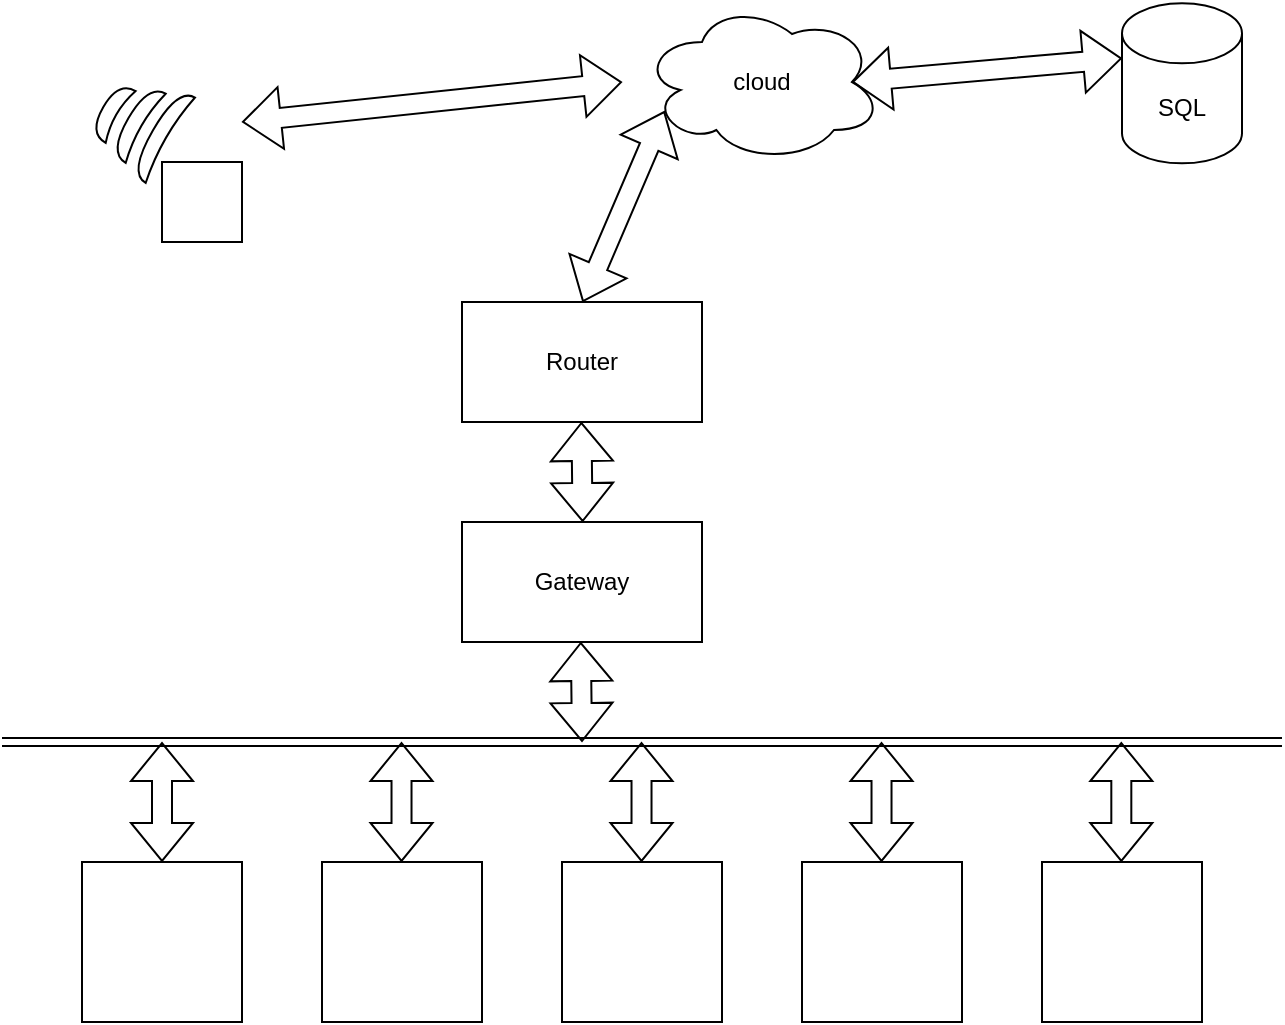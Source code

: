 <mxfile version="24.7.17">
  <diagram name="Página-1" id="4ogbuY2WXQBbzz6w4XQf">
    <mxGraphModel dx="1344" dy="483" grid="1" gridSize="10" guides="1" tooltips="1" connect="1" arrows="1" fold="1" page="1" pageScale="1" pageWidth="1169" pageHeight="827" math="0" shadow="0">
      <root>
        <mxCell id="0" />
        <mxCell id="1" parent="0" />
        <mxCell id="Ca4Y1HuICi13Lwhwx1Ua-1" value="cloud" style="ellipse;shape=cloud;whiteSpace=wrap;html=1;" vertex="1" parent="1">
          <mxGeometry x="420" y="80" width="120" height="80" as="geometry" />
        </mxCell>
        <mxCell id="Ca4Y1HuICi13Lwhwx1Ua-2" value="" style="shape=link;html=1;rounded=0;" edge="1" parent="1">
          <mxGeometry width="100" relative="1" as="geometry">
            <mxPoint x="100" y="450" as="sourcePoint" />
            <mxPoint x="740" y="450" as="targetPoint" />
          </mxGeometry>
        </mxCell>
        <mxCell id="Ca4Y1HuICi13Lwhwx1Ua-3" value="" style="whiteSpace=wrap;html=1;aspect=fixed;" vertex="1" parent="1">
          <mxGeometry x="140" y="510" width="80" height="80" as="geometry" />
        </mxCell>
        <mxCell id="Ca4Y1HuICi13Lwhwx1Ua-4" value="" style="whiteSpace=wrap;html=1;aspect=fixed;" vertex="1" parent="1">
          <mxGeometry x="260" y="510" width="80" height="80" as="geometry" />
        </mxCell>
        <mxCell id="Ca4Y1HuICi13Lwhwx1Ua-5" value="" style="whiteSpace=wrap;html=1;aspect=fixed;" vertex="1" parent="1">
          <mxGeometry x="380" y="510" width="80" height="80" as="geometry" />
        </mxCell>
        <mxCell id="Ca4Y1HuICi13Lwhwx1Ua-6" value="" style="whiteSpace=wrap;html=1;aspect=fixed;" vertex="1" parent="1">
          <mxGeometry x="500" y="510" width="80" height="80" as="geometry" />
        </mxCell>
        <mxCell id="Ca4Y1HuICi13Lwhwx1Ua-7" value="" style="whiteSpace=wrap;html=1;aspect=fixed;" vertex="1" parent="1">
          <mxGeometry x="620" y="510" width="80" height="80" as="geometry" />
        </mxCell>
        <mxCell id="Ca4Y1HuICi13Lwhwx1Ua-8" value="Gateway" style="rounded=0;whiteSpace=wrap;html=1;" vertex="1" parent="1">
          <mxGeometry x="330" y="340" width="120" height="60" as="geometry" />
        </mxCell>
        <mxCell id="Ca4Y1HuICi13Lwhwx1Ua-9" value="Router" style="rounded=0;whiteSpace=wrap;html=1;" vertex="1" parent="1">
          <mxGeometry x="330" y="230" width="120" height="60" as="geometry" />
        </mxCell>
        <mxCell id="Ca4Y1HuICi13Lwhwx1Ua-10" value="" style="shape=flexArrow;endArrow=classic;startArrow=classic;html=1;rounded=0;exitX=0.5;exitY=0;exitDx=0;exitDy=0;" edge="1" parent="1" source="Ca4Y1HuICi13Lwhwx1Ua-3">
          <mxGeometry width="100" height="100" relative="1" as="geometry">
            <mxPoint x="530" y="470" as="sourcePoint" />
            <mxPoint x="180" y="450" as="targetPoint" />
          </mxGeometry>
        </mxCell>
        <mxCell id="Ca4Y1HuICi13Lwhwx1Ua-11" value="" style="shape=flexArrow;endArrow=classic;startArrow=classic;html=1;rounded=0;exitX=0.5;exitY=0;exitDx=0;exitDy=0;" edge="1" parent="1">
          <mxGeometry width="100" height="100" relative="1" as="geometry">
            <mxPoint x="659.66" y="510" as="sourcePoint" />
            <mxPoint x="659.66" y="450" as="targetPoint" />
          </mxGeometry>
        </mxCell>
        <mxCell id="Ca4Y1HuICi13Lwhwx1Ua-12" value="" style="shape=flexArrow;endArrow=classic;startArrow=classic;html=1;rounded=0;exitX=0.5;exitY=0;exitDx=0;exitDy=0;" edge="1" parent="1">
          <mxGeometry width="100" height="100" relative="1" as="geometry">
            <mxPoint x="539.76" y="510" as="sourcePoint" />
            <mxPoint x="539.76" y="450" as="targetPoint" />
          </mxGeometry>
        </mxCell>
        <mxCell id="Ca4Y1HuICi13Lwhwx1Ua-13" value="" style="shape=flexArrow;endArrow=classic;startArrow=classic;html=1;rounded=0;exitX=0.5;exitY=0;exitDx=0;exitDy=0;" edge="1" parent="1">
          <mxGeometry width="100" height="100" relative="1" as="geometry">
            <mxPoint x="419.76" y="510" as="sourcePoint" />
            <mxPoint x="419.76" y="450" as="targetPoint" />
          </mxGeometry>
        </mxCell>
        <mxCell id="Ca4Y1HuICi13Lwhwx1Ua-14" value="" style="shape=flexArrow;endArrow=classic;startArrow=classic;html=1;rounded=0;exitX=0.5;exitY=0;exitDx=0;exitDy=0;" edge="1" parent="1">
          <mxGeometry width="100" height="100" relative="1" as="geometry">
            <mxPoint x="299.76" y="510" as="sourcePoint" />
            <mxPoint x="299.76" y="450" as="targetPoint" />
          </mxGeometry>
        </mxCell>
        <mxCell id="Ca4Y1HuICi13Lwhwx1Ua-16" value="" style="shape=flexArrow;endArrow=classic;startArrow=classic;html=1;rounded=0;" edge="1" parent="1">
          <mxGeometry width="100" height="100" relative="1" as="geometry">
            <mxPoint x="390" y="450" as="sourcePoint" />
            <mxPoint x="389.41" y="400" as="targetPoint" />
          </mxGeometry>
        </mxCell>
        <mxCell id="Ca4Y1HuICi13Lwhwx1Ua-17" value="" style="shape=flexArrow;endArrow=classic;startArrow=classic;html=1;rounded=0;" edge="1" parent="1">
          <mxGeometry width="100" height="100" relative="1" as="geometry">
            <mxPoint x="390.3" y="340" as="sourcePoint" />
            <mxPoint x="389.71" y="290" as="targetPoint" />
          </mxGeometry>
        </mxCell>
        <mxCell id="Ca4Y1HuICi13Lwhwx1Ua-18" value="" style="shape=flexArrow;endArrow=classic;startArrow=classic;html=1;rounded=0;entryX=0.094;entryY=0.682;entryDx=0;entryDy=0;entryPerimeter=0;" edge="1" parent="1" target="Ca4Y1HuICi13Lwhwx1Ua-1">
          <mxGeometry width="100" height="100" relative="1" as="geometry">
            <mxPoint x="390.3" y="230" as="sourcePoint" />
            <mxPoint x="389.71" y="180" as="targetPoint" />
          </mxGeometry>
        </mxCell>
        <mxCell id="Ca4Y1HuICi13Lwhwx1Ua-19" value="" style="whiteSpace=wrap;html=1;aspect=fixed;" vertex="1" parent="1">
          <mxGeometry x="180" y="160" width="40" height="40" as="geometry" />
        </mxCell>
        <mxCell id="Ca4Y1HuICi13Lwhwx1Ua-20" value="" style="shape=xor;whiteSpace=wrap;html=1;rotation=-150;" vertex="1" parent="1">
          <mxGeometry x="150.0" y="120" width="10" height="30" as="geometry" />
        </mxCell>
        <mxCell id="Ca4Y1HuICi13Lwhwx1Ua-21" value="" style="shape=xor;whiteSpace=wrap;html=1;rotation=-150;" vertex="1" parent="1">
          <mxGeometry x="162.5" y="120.67" width="10" height="40" as="geometry" />
        </mxCell>
        <mxCell id="Ca4Y1HuICi13Lwhwx1Ua-22" value="" style="shape=xor;whiteSpace=wrap;html=1;rotation=-150;" vertex="1" parent="1">
          <mxGeometry x="174.83" y="121.96" width="10" height="49.33" as="geometry" />
        </mxCell>
        <mxCell id="Ca4Y1HuICi13Lwhwx1Ua-25" value="" style="shape=flexArrow;endArrow=classic;startArrow=classic;html=1;rounded=0;" edge="1" parent="1">
          <mxGeometry width="100" height="100" relative="1" as="geometry">
            <mxPoint x="220" y="140" as="sourcePoint" />
            <mxPoint x="410" y="120" as="targetPoint" />
          </mxGeometry>
        </mxCell>
        <mxCell id="Ca4Y1HuICi13Lwhwx1Ua-29" value="SQL" style="shape=cylinder3;whiteSpace=wrap;html=1;boundedLbl=1;backgroundOutline=1;size=15;" vertex="1" parent="1">
          <mxGeometry x="660" y="80.67" width="60" height="80" as="geometry" />
        </mxCell>
        <mxCell id="Ca4Y1HuICi13Lwhwx1Ua-30" value="" style="shape=flexArrow;endArrow=classic;startArrow=classic;html=1;rounded=0;entryX=0;entryY=0;entryDx=0;entryDy=27.5;entryPerimeter=0;exitX=0.875;exitY=0.5;exitDx=0;exitDy=0;exitPerimeter=0;" edge="1" parent="1" source="Ca4Y1HuICi13Lwhwx1Ua-1" target="Ca4Y1HuICi13Lwhwx1Ua-29">
          <mxGeometry width="100" height="100" relative="1" as="geometry">
            <mxPoint x="290" y="290" as="sourcePoint" />
            <mxPoint x="390" y="190" as="targetPoint" />
          </mxGeometry>
        </mxCell>
      </root>
    </mxGraphModel>
  </diagram>
</mxfile>
